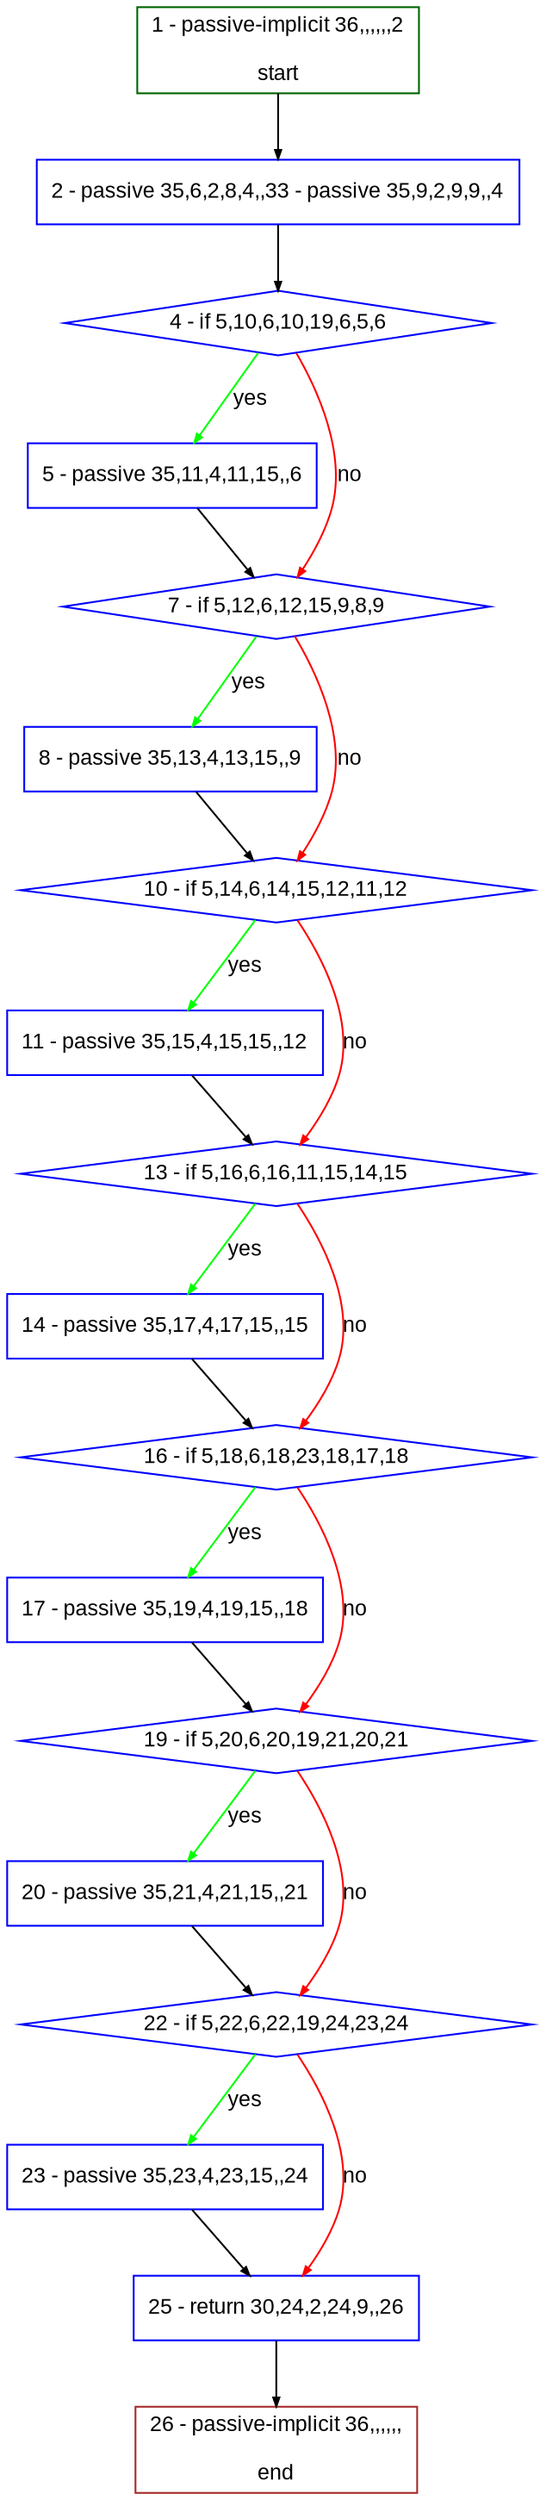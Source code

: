 digraph "" {
  graph [bgcolor="white", fillcolor="#FFFFCC", pack="true", packmode="clust", fontname="Arial", label="", fontsize="12", compound="true", style="rounded,filled"];
  node [node_initialized="no", fillcolor="white", fontname="Arial", label="", color="grey", fontsize="12", fixedsize="false", compound="true", shape="rectangle", style="filled"];
  edge [arrowtail="none", lhead="", fontcolor="black", fontname="Arial", label="", color="black", fontsize="12", arrowhead="normal", arrowsize="0.5", compound="true", ltail="", dir="forward"];
  __N1 [fillcolor="#ffffff", label="2 - passive 35,6,2,8,4,,33 - passive 35,9,2,9,9,,4", color="#0000ff", shape="box", style="filled"];
  __N2 [fillcolor="#ffffff", label="1 - passive-implicit 36,,,,,,2\n\nstart", color="#006400", shape="box", style="filled"];
  __N3 [fillcolor="#ffffff", label="4 - if 5,10,6,10,19,6,5,6", color="#0000ff", shape="diamond", style="filled"];
  __N4 [fillcolor="#ffffff", label="5 - passive 35,11,4,11,15,,6", color="#0000ff", shape="box", style="filled"];
  __N5 [fillcolor="#ffffff", label="7 - if 5,12,6,12,15,9,8,9", color="#0000ff", shape="diamond", style="filled"];
  __N6 [fillcolor="#ffffff", label="8 - passive 35,13,4,13,15,,9", color="#0000ff", shape="box", style="filled"];
  __N7 [fillcolor="#ffffff", label="10 - if 5,14,6,14,15,12,11,12", color="#0000ff", shape="diamond", style="filled"];
  __N8 [fillcolor="#ffffff", label="11 - passive 35,15,4,15,15,,12", color="#0000ff", shape="box", style="filled"];
  __N9 [fillcolor="#ffffff", label="13 - if 5,16,6,16,11,15,14,15", color="#0000ff", shape="diamond", style="filled"];
  __N10 [fillcolor="#ffffff", label="14 - passive 35,17,4,17,15,,15", color="#0000ff", shape="box", style="filled"];
  __N11 [fillcolor="#ffffff", label="16 - if 5,18,6,18,23,18,17,18", color="#0000ff", shape="diamond", style="filled"];
  __N12 [fillcolor="#ffffff", label="17 - passive 35,19,4,19,15,,18", color="#0000ff", shape="box", style="filled"];
  __N13 [fillcolor="#ffffff", label="19 - if 5,20,6,20,19,21,20,21", color="#0000ff", shape="diamond", style="filled"];
  __N14 [fillcolor="#ffffff", label="20 - passive 35,21,4,21,15,,21", color="#0000ff", shape="box", style="filled"];
  __N15 [fillcolor="#ffffff", label="22 - if 5,22,6,22,19,24,23,24", color="#0000ff", shape="diamond", style="filled"];
  __N16 [fillcolor="#ffffff", label="23 - passive 35,23,4,23,15,,24", color="#0000ff", shape="box", style="filled"];
  __N17 [fillcolor="#ffffff", label="25 - return 30,24,2,24,9,,26", color="#0000ff", shape="box", style="filled"];
  __N18 [fillcolor="#ffffff", label="26 - passive-implicit 36,,,,,,\n\nend", color="#a52a2a", shape="box", style="filled"];
  __N2 -> __N1 [arrowtail="none", color="#000000", label="", arrowhead="normal", dir="forward"];
  __N1 -> __N3 [arrowtail="none", color="#000000", label="", arrowhead="normal", dir="forward"];
  __N3 -> __N4 [arrowtail="none", color="#00ff00", label="yes", arrowhead="normal", dir="forward"];
  __N3 -> __N5 [arrowtail="none", color="#ff0000", label="no", arrowhead="normal", dir="forward"];
  __N4 -> __N5 [arrowtail="none", color="#000000", label="", arrowhead="normal", dir="forward"];
  __N5 -> __N6 [arrowtail="none", color="#00ff00", label="yes", arrowhead="normal", dir="forward"];
  __N5 -> __N7 [arrowtail="none", color="#ff0000", label="no", arrowhead="normal", dir="forward"];
  __N6 -> __N7 [arrowtail="none", color="#000000", label="", arrowhead="normal", dir="forward"];
  __N7 -> __N8 [arrowtail="none", color="#00ff00", label="yes", arrowhead="normal", dir="forward"];
  __N7 -> __N9 [arrowtail="none", color="#ff0000", label="no", arrowhead="normal", dir="forward"];
  __N8 -> __N9 [arrowtail="none", color="#000000", label="", arrowhead="normal", dir="forward"];
  __N9 -> __N10 [arrowtail="none", color="#00ff00", label="yes", arrowhead="normal", dir="forward"];
  __N9 -> __N11 [arrowtail="none", color="#ff0000", label="no", arrowhead="normal", dir="forward"];
  __N10 -> __N11 [arrowtail="none", color="#000000", label="", arrowhead="normal", dir="forward"];
  __N11 -> __N12 [arrowtail="none", color="#00ff00", label="yes", arrowhead="normal", dir="forward"];
  __N11 -> __N13 [arrowtail="none", color="#ff0000", label="no", arrowhead="normal", dir="forward"];
  __N12 -> __N13 [arrowtail="none", color="#000000", label="", arrowhead="normal", dir="forward"];
  __N13 -> __N14 [arrowtail="none", color="#00ff00", label="yes", arrowhead="normal", dir="forward"];
  __N13 -> __N15 [arrowtail="none", color="#ff0000", label="no", arrowhead="normal", dir="forward"];
  __N14 -> __N15 [arrowtail="none", color="#000000", label="", arrowhead="normal", dir="forward"];
  __N15 -> __N16 [arrowtail="none", color="#00ff00", label="yes", arrowhead="normal", dir="forward"];
  __N15 -> __N17 [arrowtail="none", color="#ff0000", label="no", arrowhead="normal", dir="forward"];
  __N16 -> __N17 [arrowtail="none", color="#000000", label="", arrowhead="normal", dir="forward"];
  __N17 -> __N18 [arrowtail="none", color="#000000", label="", arrowhead="normal", dir="forward"];
}
